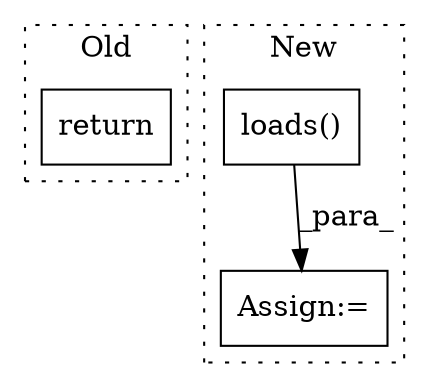 digraph G {
subgraph cluster0 {
1 [label="return" a="93" s="8159" l="7" shape="box"];
label = "Old";
style="dotted";
}
subgraph cluster1 {
2 [label="loads()" a="75" s="8401,8416" l="11,1" shape="box"];
3 [label="Assign:=" a="68" s="8443" l="4" shape="box"];
label = "New";
style="dotted";
}
2 -> 3 [label="_para_"];
}
